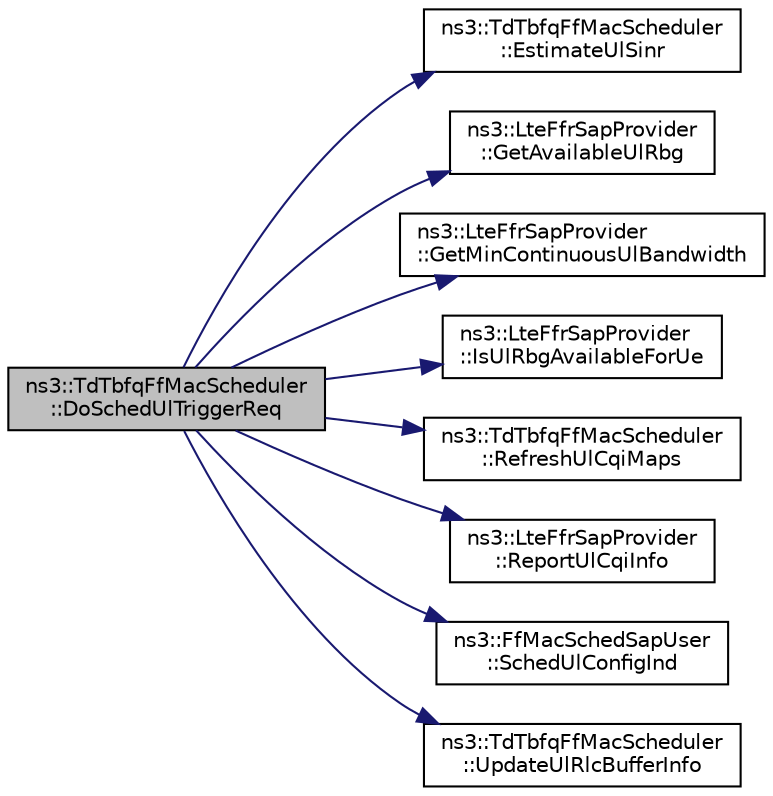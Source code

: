 digraph "ns3::TdTbfqFfMacScheduler::DoSchedUlTriggerReq"
{
 // LATEX_PDF_SIZE
  edge [fontname="Helvetica",fontsize="10",labelfontname="Helvetica",labelfontsize="10"];
  node [fontname="Helvetica",fontsize="10",shape=record];
  rankdir="LR";
  Node1 [label="ns3::TdTbfqFfMacScheduler\l::DoSchedUlTriggerReq",height=0.2,width=0.4,color="black", fillcolor="grey75", style="filled", fontcolor="black",tooltip="Sched UL trigger request."];
  Node1 -> Node2 [color="midnightblue",fontsize="10",style="solid",fontname="Helvetica"];
  Node2 [label="ns3::TdTbfqFfMacScheduler\l::EstimateUlSinr",height=0.2,width=0.4,color="black", fillcolor="white", style="filled",URL="$classns3_1_1_td_tbfq_ff_mac_scheduler.html#a9d1ab86d5693cc316f2c30fff137311e",tooltip="Estimate UL SINR function."];
  Node1 -> Node3 [color="midnightblue",fontsize="10",style="solid",fontname="Helvetica"];
  Node3 [label="ns3::LteFfrSapProvider\l::GetAvailableUlRbg",height=0.2,width=0.4,color="black", fillcolor="white", style="filled",URL="$classns3_1_1_lte_ffr_sap_provider.html#aafd23b22a27ec83e03d54795c122d175",tooltip="Get vector of available RB in UL for this Cell."];
  Node1 -> Node4 [color="midnightblue",fontsize="10",style="solid",fontname="Helvetica"];
  Node4 [label="ns3::LteFfrSapProvider\l::GetMinContinuousUlBandwidth",height=0.2,width=0.4,color="black", fillcolor="white", style="filled",URL="$classns3_1_1_lte_ffr_sap_provider.html#a78290f1afedb4ecf8839d62303c0aa75",tooltip="Get the minimum continuous Ul bandwidth."];
  Node1 -> Node5 [color="midnightblue",fontsize="10",style="solid",fontname="Helvetica"];
  Node5 [label="ns3::LteFfrSapProvider\l::IsUlRbgAvailableForUe",height=0.2,width=0.4,color="black", fillcolor="white", style="filled",URL="$classns3_1_1_lte_ffr_sap_provider.html#a3ef80840549b8ea3d50d2cef8a9866e2",tooltip="Check if UE can be served on i-th RB in UL."];
  Node1 -> Node6 [color="midnightblue",fontsize="10",style="solid",fontname="Helvetica"];
  Node6 [label="ns3::TdTbfqFfMacScheduler\l::RefreshUlCqiMaps",height=0.2,width=0.4,color="black", fillcolor="white", style="filled",URL="$classns3_1_1_td_tbfq_ff_mac_scheduler.html#a98ee5d1cb33162511118b7da222be604",tooltip="Refresh UL CQI maps function."];
  Node1 -> Node7 [color="midnightblue",fontsize="10",style="solid",fontname="Helvetica"];
  Node7 [label="ns3::LteFfrSapProvider\l::ReportUlCqiInfo",height=0.2,width=0.4,color="black", fillcolor="white", style="filled",URL="$classns3_1_1_lte_ffr_sap_provider.html#a14e6bcaf7db6afcb42f75122717313b1",tooltip="ReportUlCqiInfo."];
  Node1 -> Node8 [color="midnightblue",fontsize="10",style="solid",fontname="Helvetica"];
  Node8 [label="ns3::FfMacSchedSapUser\l::SchedUlConfigInd",height=0.2,width=0.4,color="black", fillcolor="white", style="filled",URL="$classns3_1_1_ff_mac_sched_sap_user.html#a1b89636256701a84d990db7db8aea874",tooltip="SCHED_UL_CONFIG_IND."];
  Node1 -> Node9 [color="midnightblue",fontsize="10",style="solid",fontname="Helvetica"];
  Node9 [label="ns3::TdTbfqFfMacScheduler\l::UpdateUlRlcBufferInfo",height=0.2,width=0.4,color="black", fillcolor="white", style="filled",URL="$classns3_1_1_td_tbfq_ff_mac_scheduler.html#a2caa7b733fe0f6d0c4739cd7b6dba645",tooltip="Update UL RLC buffer info function."];
}
